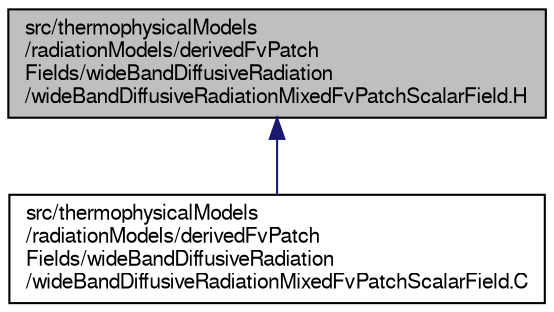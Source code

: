 digraph "src/thermophysicalModels/radiationModels/derivedFvPatchFields/wideBandDiffusiveRadiation/wideBandDiffusiveRadiationMixedFvPatchScalarField.H"
{
  bgcolor="transparent";
  edge [fontname="FreeSans",fontsize="10",labelfontname="FreeSans",labelfontsize="10"];
  node [fontname="FreeSans",fontsize="10",shape=record];
  Node191 [label="src/thermophysicalModels\l/radiationModels/derivedFvPatch\lFields/wideBandDiffusiveRadiation\l/wideBandDiffusiveRadiationMixedFvPatchScalarField.H",height=0.2,width=0.4,color="black", fillcolor="grey75", style="filled", fontcolor="black"];
  Node191 -> Node192 [dir="back",color="midnightblue",fontsize="10",style="solid",fontname="FreeSans"];
  Node192 [label="src/thermophysicalModels\l/radiationModels/derivedFvPatch\lFields/wideBandDiffusiveRadiation\l/wideBandDiffusiveRadiationMixedFvPatchScalarField.C",height=0.2,width=0.4,color="black",URL="$a15944.html"];
}
